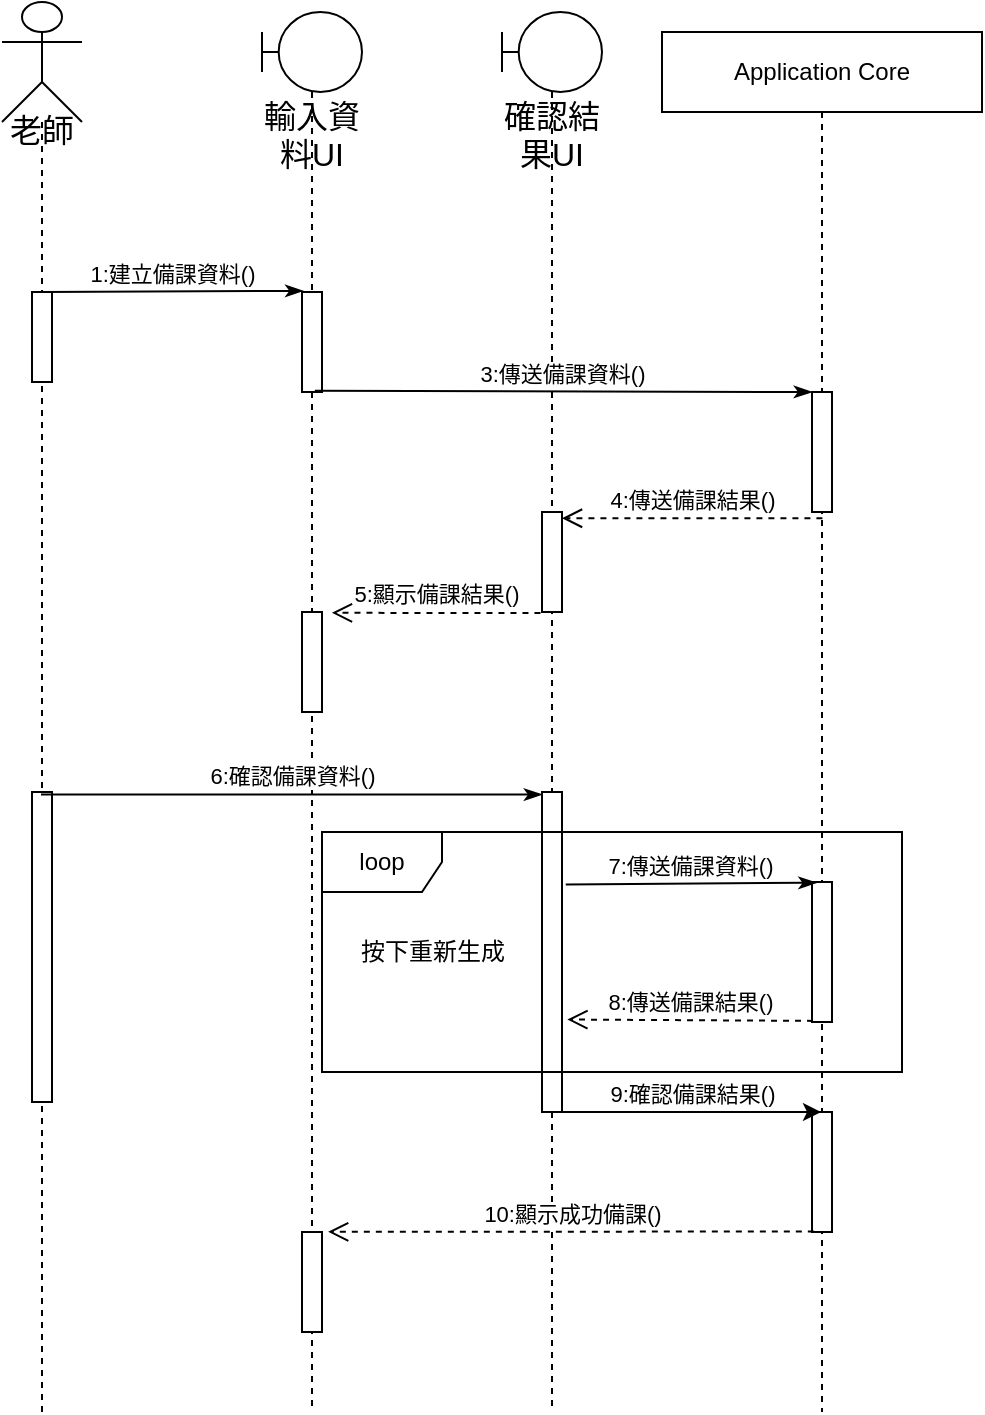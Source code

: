<mxfile>
    <diagram name="第 1 页" id="_kCn5gWWrIlWfqqUU_DX">
        <mxGraphModel dx="1090" dy="731" grid="1" gridSize="10" guides="1" tooltips="1" connect="1" arrows="1" fold="1" page="1" pageScale="1" pageWidth="1100" pageHeight="1700" math="0" shadow="0">
            <root>
                <mxCell id="0"/>
                <mxCell id="1" parent="0"/>
                <mxCell id="3" value="&lt;p&gt;&lt;font style=&quot;font-size: 16px;&quot;&gt;老師&lt;/font&gt;&lt;/p&gt;" style="shape=umlLifeline;participant=umlActor;perimeter=lifelinePerimeter;whiteSpace=wrap;html=1;container=1;collapsible=0;recursiveResize=0;verticalAlign=top;spacingTop=36;outlineConnect=0;size=60;align=center;" parent="1" vertex="1">
                    <mxGeometry x="240" y="95" width="40" height="705" as="geometry"/>
                </mxCell>
                <mxCell id="63" value="" style="html=1;points=[];perimeter=orthogonalPerimeter;" vertex="1" parent="3">
                    <mxGeometry x="15" y="145" width="10" height="45" as="geometry"/>
                </mxCell>
                <mxCell id="76" value="" style="html=1;points=[];perimeter=orthogonalPerimeter;" vertex="1" parent="3">
                    <mxGeometry x="15" y="395" width="10" height="155" as="geometry"/>
                </mxCell>
                <mxCell id="6" value="輸入資料UI" style="shape=umlLifeline;participant=umlBoundary;perimeter=lifelinePerimeter;whiteSpace=wrap;html=1;container=1;collapsible=0;recursiveResize=0;verticalAlign=top;spacingTop=36;outlineConnect=0;fontSize=16;" parent="1" vertex="1">
                    <mxGeometry x="370" y="100" width="50" height="700" as="geometry"/>
                </mxCell>
                <mxCell id="18" value="" style="html=1;points=[];perimeter=orthogonalPerimeter;" parent="6" vertex="1">
                    <mxGeometry x="20" y="140" width="10" height="50" as="geometry"/>
                </mxCell>
                <mxCell id="62" value="" style="html=1;points=[];perimeter=orthogonalPerimeter;" vertex="1" parent="6">
                    <mxGeometry x="20" y="610" width="10" height="50" as="geometry"/>
                </mxCell>
                <mxCell id="75" value="" style="html=1;points=[];perimeter=orthogonalPerimeter;" vertex="1" parent="6">
                    <mxGeometry x="20" y="300" width="10" height="50" as="geometry"/>
                </mxCell>
                <mxCell id="7" value="確認結果UI" style="shape=umlLifeline;participant=umlBoundary;perimeter=lifelinePerimeter;whiteSpace=wrap;html=1;container=1;collapsible=0;recursiveResize=0;verticalAlign=top;spacingTop=36;outlineConnect=0;fontSize=16;" parent="1" vertex="1">
                    <mxGeometry x="490" y="100" width="50" height="700" as="geometry"/>
                </mxCell>
                <mxCell id="26" value="" style="html=1;points=[];perimeter=orthogonalPerimeter;" parent="7" vertex="1">
                    <mxGeometry x="20" y="250" width="10" height="50" as="geometry"/>
                </mxCell>
                <mxCell id="37" value="" style="html=1;points=[];perimeter=orthogonalPerimeter;" parent="7" vertex="1">
                    <mxGeometry x="20" y="390" width="10" height="160" as="geometry"/>
                </mxCell>
                <mxCell id="8" value="Application Core" style="shape=umlLifeline;perimeter=lifelinePerimeter;whiteSpace=wrap;html=1;container=1;collapsible=0;recursiveResize=0;outlineConnect=0;" parent="1" vertex="1">
                    <mxGeometry x="570" y="110" width="160" height="690" as="geometry"/>
                </mxCell>
                <mxCell id="22" value="" style="html=1;points=[];perimeter=orthogonalPerimeter;" parent="8" vertex="1">
                    <mxGeometry x="75" y="180" width="10" height="60" as="geometry"/>
                </mxCell>
                <mxCell id="46" value="" style="html=1;points=[];perimeter=orthogonalPerimeter;" parent="8" vertex="1">
                    <mxGeometry x="75" y="425" width="10" height="70" as="geometry"/>
                </mxCell>
                <mxCell id="43" value="loop" style="shape=umlFrame;whiteSpace=wrap;html=1;" parent="8" vertex="1">
                    <mxGeometry x="-170" y="400" width="290" height="120" as="geometry"/>
                </mxCell>
                <mxCell id="59" value="" style="html=1;points=[];perimeter=orthogonalPerimeter;" parent="8" vertex="1">
                    <mxGeometry x="75" y="540" width="10" height="60" as="geometry"/>
                </mxCell>
                <mxCell id="15" value="1:建立備課資料()" style="html=1;verticalAlign=bottom;endArrow=classicThin;endFill=1;exitX=0.664;exitY=0.008;exitDx=0;exitDy=0;exitPerimeter=0;entryX=0.068;entryY=-0.011;entryDx=0;entryDy=0;entryPerimeter=0;" parent="1" target="18" edge="1">
                    <mxGeometry x="-0.004" width="80" relative="1" as="geometry">
                        <mxPoint x="260.0" y="240.0" as="sourcePoint"/>
                        <mxPoint x="378.36" y="240.0" as="targetPoint"/>
                        <mxPoint as="offset"/>
                    </mxGeometry>
                </mxCell>
                <mxCell id="21" value="3:傳送備課資料()" style="html=1;verticalAlign=bottom;endArrow=classicThin;endFill=1;exitX=0.64;exitY=0.988;exitDx=0;exitDy=0;exitPerimeter=0;" parent="1" source="18" target="22" edge="1">
                    <mxGeometry x="-0.004" width="80" relative="1" as="geometry">
                        <mxPoint x="430.16" y="300" as="sourcePoint"/>
                        <mxPoint x="540" y="300" as="targetPoint"/>
                        <mxPoint as="offset"/>
                    </mxGeometry>
                </mxCell>
                <mxCell id="24" value="4:傳送備課結果()" style="html=1;verticalAlign=bottom;endArrow=open;dashed=1;endSize=8;exitX=0.521;exitY=1.052;exitDx=0;exitDy=0;exitPerimeter=0;" parent="1" source="22" target="26" edge="1">
                    <mxGeometry x="-0.002" relative="1" as="geometry">
                        <mxPoint x="620" y="360" as="sourcePoint"/>
                        <mxPoint x="550" y="363" as="targetPoint"/>
                        <mxPoint as="offset"/>
                    </mxGeometry>
                </mxCell>
                <mxCell id="36" value="5:顯示備課結果()" style="html=1;verticalAlign=bottom;endArrow=open;dashed=1;endSize=8;exitX=-0.076;exitY=1.011;exitDx=0;exitDy=0;exitPerimeter=0;entryX=1.497;entryY=0.008;entryDx=0;entryDy=0;entryPerimeter=0;" parent="1" source="26" target="75" edge="1">
                    <mxGeometry x="-0.002" relative="1" as="geometry">
                        <mxPoint x="480.21" y="410" as="sourcePoint"/>
                        <mxPoint x="410" y="401" as="targetPoint"/>
                        <mxPoint as="offset"/>
                    </mxGeometry>
                </mxCell>
                <mxCell id="38" value="6:確認備課資料()" style="html=1;verticalAlign=bottom;endArrow=classicThin;endFill=1;entryX=0.003;entryY=0.008;entryDx=0;entryDy=0;entryPerimeter=0;" parent="1" target="37" edge="1">
                    <mxGeometry x="-0.004" width="80" relative="1" as="geometry">
                        <mxPoint x="259.5" y="491.28" as="sourcePoint"/>
                        <mxPoint x="379.84" y="490" as="targetPoint"/>
                        <mxPoint as="offset"/>
                    </mxGeometry>
                </mxCell>
                <mxCell id="47" value="7:傳送備課資料()" style="html=1;verticalAlign=bottom;endArrow=classicThin;endFill=1;exitX=1.188;exitY=0.289;exitDx=0;exitDy=0;exitPerimeter=0;entryX=0.231;entryY=0.005;entryDx=0;entryDy=0;entryPerimeter=0;" parent="1" source="37" target="46" edge="1">
                    <mxGeometry x="-0.004" width="80" relative="1" as="geometry">
                        <mxPoint x="540" y="535" as="sourcePoint"/>
                        <mxPoint x="620" y="536" as="targetPoint"/>
                        <mxPoint as="offset"/>
                    </mxGeometry>
                </mxCell>
                <mxCell id="48" value="8:傳送備課結果()" style="html=1;verticalAlign=bottom;endArrow=open;dashed=1;endSize=8;exitX=0.052;exitY=0.992;exitDx=0;exitDy=0;exitPerimeter=0;entryX=1.269;entryY=0.711;entryDx=0;entryDy=0;entryPerimeter=0;" parent="1" source="46" target="37" edge="1">
                    <mxGeometry x="-0.002" relative="1" as="geometry">
                        <mxPoint x="630.21" y="605.0" as="sourcePoint"/>
                        <mxPoint x="540" y="604" as="targetPoint"/>
                        <mxPoint as="offset"/>
                    </mxGeometry>
                </mxCell>
                <mxCell id="49" value="按下重新生成" style="text;html=1;align=center;verticalAlign=middle;resizable=0;points=[];autosize=1;strokeColor=none;fillColor=none;" parent="1" vertex="1">
                    <mxGeometry x="405" y="555" width="100" height="30" as="geometry"/>
                </mxCell>
                <mxCell id="50" value="9:確認備課結果()" style="html=1;verticalAlign=bottom;endArrow=classic;endFill=1;" parent="1" edge="1">
                    <mxGeometry x="-0.002" relative="1" as="geometry">
                        <mxPoint x="520" y="650" as="sourcePoint"/>
                        <mxPoint x="649.5" y="650" as="targetPoint"/>
                        <mxPoint as="offset"/>
                    </mxGeometry>
                </mxCell>
                <mxCell id="60" value="10:顯示成功備課()" style="html=1;verticalAlign=bottom;endArrow=open;dashed=1;endSize=8;exitX=0.092;exitY=0.996;exitDx=0;exitDy=0;exitPerimeter=0;entryX=1.307;entryY=-0.002;entryDx=0;entryDy=0;entryPerimeter=0;" parent="1" source="59" target="62" edge="1">
                    <mxGeometry x="-0.002" relative="1" as="geometry">
                        <mxPoint x="610.1" y="710" as="sourcePoint"/>
                        <mxPoint x="410" y="710" as="targetPoint"/>
                        <mxPoint as="offset"/>
                    </mxGeometry>
                </mxCell>
            </root>
        </mxGraphModel>
    </diagram>
</mxfile>